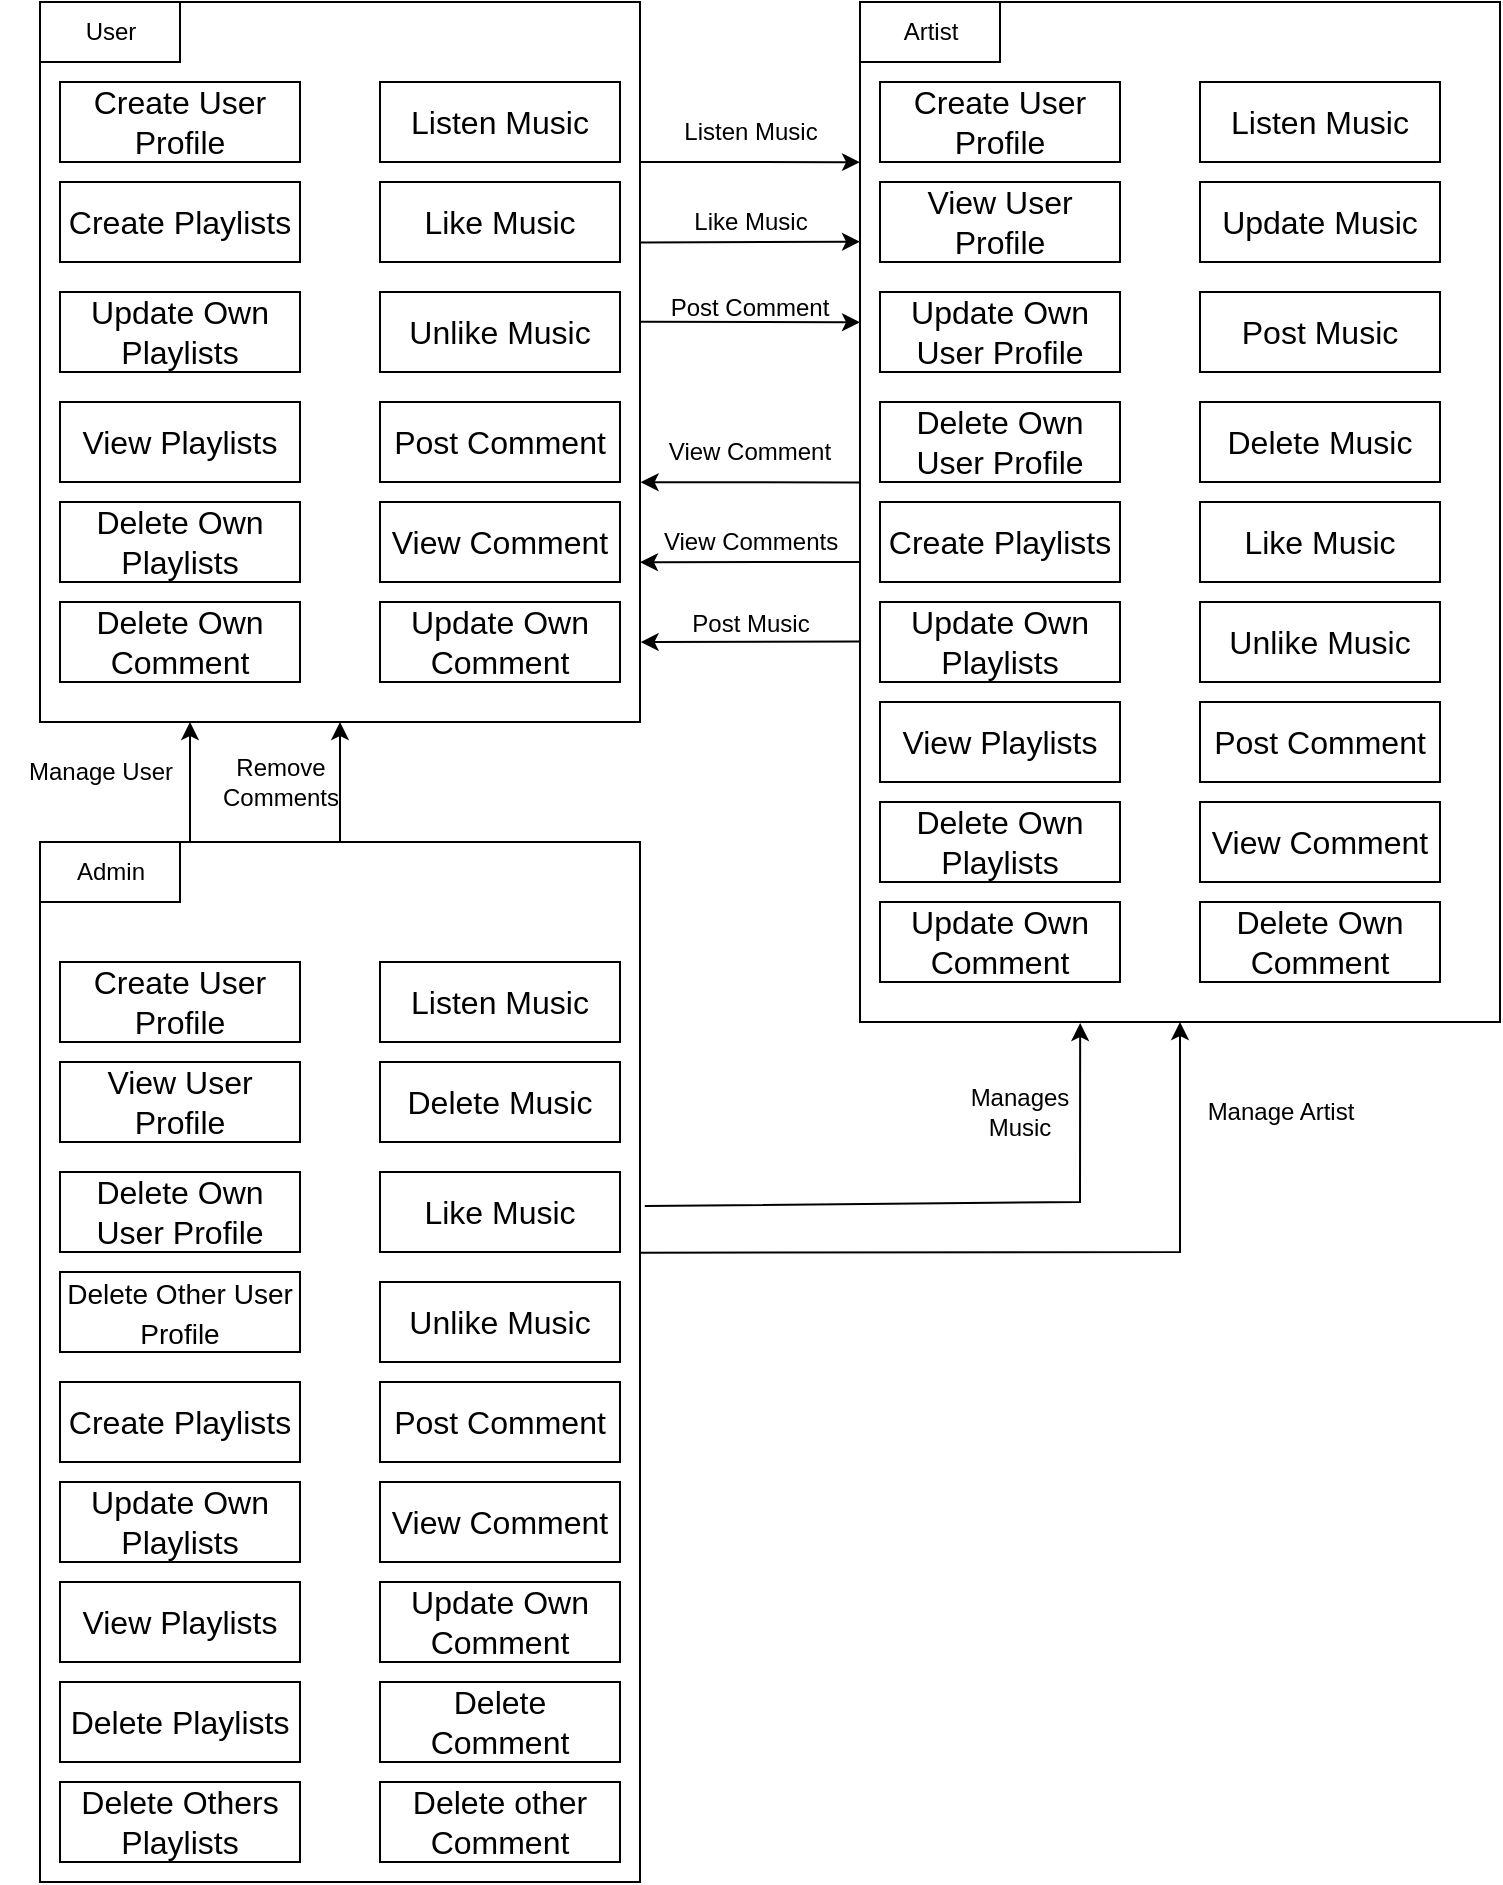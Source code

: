 <mxfile version="26.0.15">
  <diagram name="Page-1" id="zd4951VghuFBgSiTKifG">
    <mxGraphModel dx="1062" dy="619" grid="1" gridSize="10" guides="1" tooltips="1" connect="1" arrows="1" fold="1" page="1" pageScale="1" pageWidth="850" pageHeight="1100" math="0" shadow="0">
      <root>
        <mxCell id="0" />
        <mxCell id="1" parent="0" />
        <mxCell id="VssTWOe-dqne4Bf0Tcgv-1" value="" style="rounded=0;whiteSpace=wrap;html=1;" vertex="1" parent="1">
          <mxGeometry x="40" y="80" width="300" height="360" as="geometry" />
        </mxCell>
        <mxCell id="VssTWOe-dqne4Bf0Tcgv-2" value="" style="rounded=0;whiteSpace=wrap;html=1;" vertex="1" parent="1">
          <mxGeometry x="450" y="80" width="320" height="510" as="geometry" />
        </mxCell>
        <mxCell id="VssTWOe-dqne4Bf0Tcgv-4" value="" style="verticalLabelPosition=bottom;verticalAlign=top;html=1;shape=mxgraph.basic.rect;fillColor2=none;strokeWidth=1;size=20;indent=5;" vertex="1" parent="1">
          <mxGeometry x="40" y="80" width="70" height="30" as="geometry" />
        </mxCell>
        <mxCell id="VssTWOe-dqne4Bf0Tcgv-5" value="User" style="text;html=1;align=center;verticalAlign=middle;resizable=0;points=[];autosize=1;strokeColor=none;fillColor=none;" vertex="1" parent="1">
          <mxGeometry x="50" y="80" width="50" height="30" as="geometry" />
        </mxCell>
        <mxCell id="VssTWOe-dqne4Bf0Tcgv-6" value="" style="verticalLabelPosition=bottom;verticalAlign=top;html=1;shape=mxgraph.basic.rect;fillColor2=none;strokeWidth=1;size=20;indent=5;" vertex="1" parent="1">
          <mxGeometry x="450" y="80" width="70" height="30" as="geometry" />
        </mxCell>
        <mxCell id="VssTWOe-dqne4Bf0Tcgv-7" value="Artist" style="text;html=1;align=center;verticalAlign=middle;resizable=0;points=[];autosize=1;strokeColor=none;fillColor=none;" vertex="1" parent="1">
          <mxGeometry x="460" y="80" width="50" height="30" as="geometry" />
        </mxCell>
        <mxCell id="VssTWOe-dqne4Bf0Tcgv-10" value="" style="rounded=0;whiteSpace=wrap;html=1;" vertex="1" parent="1">
          <mxGeometry x="40" y="500" width="300" height="520" as="geometry" />
        </mxCell>
        <mxCell id="VssTWOe-dqne4Bf0Tcgv-12" value="Create User Profile" style="rounded=0;whiteSpace=wrap;html=1;fontSize=16;" vertex="1" parent="1">
          <mxGeometry x="50" y="120" width="120" height="40" as="geometry" />
        </mxCell>
        <mxCell id="VssTWOe-dqne4Bf0Tcgv-16" value="Listen Music" style="rounded=0;whiteSpace=wrap;html=1;fontSize=16;" vertex="1" parent="1">
          <mxGeometry x="210" y="120" width="120" height="40" as="geometry" />
        </mxCell>
        <mxCell id="VssTWOe-dqne4Bf0Tcgv-17" value="Like Music" style="rounded=0;whiteSpace=wrap;html=1;fontSize=16;" vertex="1" parent="1">
          <mxGeometry x="210" y="170" width="120" height="40" as="geometry" />
        </mxCell>
        <mxCell id="VssTWOe-dqne4Bf0Tcgv-18" value="Unlike Music" style="rounded=0;whiteSpace=wrap;html=1;fontSize=16;" vertex="1" parent="1">
          <mxGeometry x="210" y="225" width="120" height="40" as="geometry" />
        </mxCell>
        <mxCell id="VssTWOe-dqne4Bf0Tcgv-19" value="Create Playlists" style="rounded=0;whiteSpace=wrap;html=1;fontSize=16;" vertex="1" parent="1">
          <mxGeometry x="50" y="170" width="120" height="40" as="geometry" />
        </mxCell>
        <mxCell id="VssTWOe-dqne4Bf0Tcgv-20" value="View Playlists" style="rounded=0;whiteSpace=wrap;html=1;fontSize=16;" vertex="1" parent="1">
          <mxGeometry x="50" y="280" width="120" height="40" as="geometry" />
        </mxCell>
        <mxCell id="VssTWOe-dqne4Bf0Tcgv-21" value="Update Own Playlists" style="rounded=0;whiteSpace=wrap;html=1;fontSize=16;" vertex="1" parent="1">
          <mxGeometry x="50" y="225" width="120" height="40" as="geometry" />
        </mxCell>
        <mxCell id="VssTWOe-dqne4Bf0Tcgv-22" value="Delete O&lt;span style=&quot;background-color: transparent; color: light-dark(rgb(0, 0, 0), rgb(255, 255, 255));&quot;&gt;wn Playlists&lt;/span&gt;" style="rounded=0;whiteSpace=wrap;html=1;fontSize=16;" vertex="1" parent="1">
          <mxGeometry x="50" y="330" width="120" height="40" as="geometry" />
        </mxCell>
        <mxCell id="VssTWOe-dqne4Bf0Tcgv-23" value="Post Comment" style="rounded=0;whiteSpace=wrap;html=1;fontSize=16;" vertex="1" parent="1">
          <mxGeometry x="210" y="280" width="120" height="40" as="geometry" />
        </mxCell>
        <mxCell id="VssTWOe-dqne4Bf0Tcgv-24" value="View Comment" style="rounded=0;whiteSpace=wrap;html=1;fontSize=16;" vertex="1" parent="1">
          <mxGeometry x="210" y="330" width="120" height="40" as="geometry" />
        </mxCell>
        <mxCell id="VssTWOe-dqne4Bf0Tcgv-25" value="Update Own Comment" style="rounded=0;whiteSpace=wrap;html=1;fontSize=16;" vertex="1" parent="1">
          <mxGeometry x="210" y="380" width="120" height="40" as="geometry" />
        </mxCell>
        <mxCell id="VssTWOe-dqne4Bf0Tcgv-26" value="Delete Own Comment" style="rounded=0;whiteSpace=wrap;html=1;fontSize=16;" vertex="1" parent="1">
          <mxGeometry x="50" y="380" width="120" height="40" as="geometry" />
        </mxCell>
        <mxCell id="VssTWOe-dqne4Bf0Tcgv-28" value="Create User Profile" style="rounded=0;whiteSpace=wrap;html=1;fontSize=16;" vertex="1" parent="1">
          <mxGeometry x="460" y="120" width="120" height="40" as="geometry" />
        </mxCell>
        <mxCell id="VssTWOe-dqne4Bf0Tcgv-29" value="View User Profile" style="rounded=0;whiteSpace=wrap;html=1;fontSize=16;" vertex="1" parent="1">
          <mxGeometry x="460" y="170" width="120" height="40" as="geometry" />
        </mxCell>
        <mxCell id="VssTWOe-dqne4Bf0Tcgv-30" value="Update Own User Profile" style="rounded=0;whiteSpace=wrap;html=1;fontSize=16;" vertex="1" parent="1">
          <mxGeometry x="460" y="225" width="120" height="40" as="geometry" />
        </mxCell>
        <mxCell id="VssTWOe-dqne4Bf0Tcgv-31" value="Delete O&lt;span style=&quot;background-color: transparent; color: light-dark(rgb(0, 0, 0), rgb(255, 255, 255));&quot;&gt;wn User Profile&lt;/span&gt;" style="rounded=0;whiteSpace=wrap;html=1;fontSize=16;" vertex="1" parent="1">
          <mxGeometry x="460" y="280" width="120" height="40" as="geometry" />
        </mxCell>
        <mxCell id="VssTWOe-dqne4Bf0Tcgv-32" value="Create Playlists" style="rounded=0;whiteSpace=wrap;html=1;fontSize=16;" vertex="1" parent="1">
          <mxGeometry x="460" y="330" width="120" height="40" as="geometry" />
        </mxCell>
        <mxCell id="VssTWOe-dqne4Bf0Tcgv-33" value="View Playlists" style="rounded=0;whiteSpace=wrap;html=1;fontSize=16;" vertex="1" parent="1">
          <mxGeometry x="460" y="430" width="120" height="40" as="geometry" />
        </mxCell>
        <mxCell id="VssTWOe-dqne4Bf0Tcgv-34" value="Update Own Playlists" style="rounded=0;whiteSpace=wrap;html=1;fontSize=16;" vertex="1" parent="1">
          <mxGeometry x="460" y="380" width="120" height="40" as="geometry" />
        </mxCell>
        <mxCell id="VssTWOe-dqne4Bf0Tcgv-35" value="Delete O&lt;span style=&quot;background-color: transparent; color: light-dark(rgb(0, 0, 0), rgb(255, 255, 255));&quot;&gt;wn Playlists&lt;/span&gt;" style="rounded=0;whiteSpace=wrap;html=1;fontSize=16;" vertex="1" parent="1">
          <mxGeometry x="460" y="480" width="120" height="40" as="geometry" />
        </mxCell>
        <mxCell id="VssTWOe-dqne4Bf0Tcgv-36" value="Listen Music" style="rounded=0;whiteSpace=wrap;html=1;fontSize=16;" vertex="1" parent="1">
          <mxGeometry x="620" y="120" width="120" height="40" as="geometry" />
        </mxCell>
        <mxCell id="VssTWOe-dqne4Bf0Tcgv-37" value="Like Music" style="rounded=0;whiteSpace=wrap;html=1;fontSize=16;" vertex="1" parent="1">
          <mxGeometry x="620" y="330" width="120" height="40" as="geometry" />
        </mxCell>
        <mxCell id="VssTWOe-dqne4Bf0Tcgv-38" value="Unlike Music" style="rounded=0;whiteSpace=wrap;html=1;fontSize=16;" vertex="1" parent="1">
          <mxGeometry x="620" y="380" width="120" height="40" as="geometry" />
        </mxCell>
        <mxCell id="VssTWOe-dqne4Bf0Tcgv-39" value="Post Comment" style="rounded=0;whiteSpace=wrap;html=1;fontSize=16;" vertex="1" parent="1">
          <mxGeometry x="620" y="430" width="120" height="40" as="geometry" />
        </mxCell>
        <mxCell id="VssTWOe-dqne4Bf0Tcgv-40" value="View Comment" style="rounded=0;whiteSpace=wrap;html=1;fontSize=16;" vertex="1" parent="1">
          <mxGeometry x="620" y="480" width="120" height="40" as="geometry" />
        </mxCell>
        <mxCell id="VssTWOe-dqne4Bf0Tcgv-41" value="Update Own Comment" style="rounded=0;whiteSpace=wrap;html=1;fontSize=16;" vertex="1" parent="1">
          <mxGeometry x="460" y="530" width="120" height="40" as="geometry" />
        </mxCell>
        <mxCell id="VssTWOe-dqne4Bf0Tcgv-42" value="Delete Own Comment" style="rounded=0;whiteSpace=wrap;html=1;fontSize=16;" vertex="1" parent="1">
          <mxGeometry x="620" y="530" width="120" height="40" as="geometry" />
        </mxCell>
        <mxCell id="VssTWOe-dqne4Bf0Tcgv-43" value="Post Music" style="rounded=0;whiteSpace=wrap;html=1;fontSize=16;" vertex="1" parent="1">
          <mxGeometry x="620" y="225" width="120" height="40" as="geometry" />
        </mxCell>
        <mxCell id="VssTWOe-dqne4Bf0Tcgv-44" value="Update Music" style="rounded=0;whiteSpace=wrap;html=1;fontSize=16;" vertex="1" parent="1">
          <mxGeometry x="620" y="170" width="120" height="40" as="geometry" />
        </mxCell>
        <mxCell id="VssTWOe-dqne4Bf0Tcgv-45" value="Delete Music" style="rounded=0;whiteSpace=wrap;html=1;fontSize=16;" vertex="1" parent="1">
          <mxGeometry x="620" y="280" width="120" height="40" as="geometry" />
        </mxCell>
        <mxCell id="VssTWOe-dqne4Bf0Tcgv-46" value="Create User Profile" style="rounded=0;whiteSpace=wrap;html=1;fontSize=16;" vertex="1" parent="1">
          <mxGeometry x="50" y="560" width="120" height="40" as="geometry" />
        </mxCell>
        <mxCell id="VssTWOe-dqne4Bf0Tcgv-47" value="View User Profile" style="rounded=0;whiteSpace=wrap;html=1;fontSize=16;" vertex="1" parent="1">
          <mxGeometry x="50" y="610" width="120" height="40" as="geometry" />
        </mxCell>
        <mxCell id="VssTWOe-dqne4Bf0Tcgv-49" value="Delete O&lt;span style=&quot;background-color: transparent; color: light-dark(rgb(0, 0, 0), rgb(255, 255, 255));&quot;&gt;wn User Profile&lt;/span&gt;" style="rounded=0;whiteSpace=wrap;html=1;fontSize=16;" vertex="1" parent="1">
          <mxGeometry x="50" y="665" width="120" height="40" as="geometry" />
        </mxCell>
        <mxCell id="VssTWOe-dqne4Bf0Tcgv-50" value="Create Playlists" style="rounded=0;whiteSpace=wrap;html=1;fontSize=16;" vertex="1" parent="1">
          <mxGeometry x="50" y="770" width="120" height="40" as="geometry" />
        </mxCell>
        <mxCell id="VssTWOe-dqne4Bf0Tcgv-51" value="View Playlists" style="rounded=0;whiteSpace=wrap;html=1;fontSize=16;" vertex="1" parent="1">
          <mxGeometry x="50" y="870" width="120" height="40" as="geometry" />
        </mxCell>
        <mxCell id="VssTWOe-dqne4Bf0Tcgv-52" value="Update Own Playlists" style="rounded=0;whiteSpace=wrap;html=1;fontSize=16;" vertex="1" parent="1">
          <mxGeometry x="50" y="820" width="120" height="40" as="geometry" />
        </mxCell>
        <mxCell id="VssTWOe-dqne4Bf0Tcgv-53" value="Delete&lt;span style=&quot;background-color: transparent; color: light-dark(rgb(0, 0, 0), rgb(255, 255, 255));&quot;&gt;&amp;nbsp;Playlists&lt;/span&gt;" style="rounded=0;whiteSpace=wrap;html=1;fontSize=16;" vertex="1" parent="1">
          <mxGeometry x="50" y="920" width="120" height="40" as="geometry" />
        </mxCell>
        <mxCell id="VssTWOe-dqne4Bf0Tcgv-54" value="Listen Music" style="rounded=0;whiteSpace=wrap;html=1;fontSize=16;" vertex="1" parent="1">
          <mxGeometry x="210" y="560" width="120" height="40" as="geometry" />
        </mxCell>
        <mxCell id="VssTWOe-dqne4Bf0Tcgv-55" value="Like Music" style="rounded=0;whiteSpace=wrap;html=1;fontSize=16;" vertex="1" parent="1">
          <mxGeometry x="210" y="665" width="120" height="40" as="geometry" />
        </mxCell>
        <mxCell id="VssTWOe-dqne4Bf0Tcgv-56" value="Unlike Music" style="rounded=0;whiteSpace=wrap;html=1;fontSize=16;" vertex="1" parent="1">
          <mxGeometry x="210" y="720" width="120" height="40" as="geometry" />
        </mxCell>
        <mxCell id="VssTWOe-dqne4Bf0Tcgv-57" value="Post Comment" style="rounded=0;whiteSpace=wrap;html=1;fontSize=16;" vertex="1" parent="1">
          <mxGeometry x="210" y="770" width="120" height="40" as="geometry" />
        </mxCell>
        <mxCell id="VssTWOe-dqne4Bf0Tcgv-58" value="View Comment" style="rounded=0;whiteSpace=wrap;html=1;fontSize=16;" vertex="1" parent="1">
          <mxGeometry x="210" y="820" width="120" height="40" as="geometry" />
        </mxCell>
        <mxCell id="VssTWOe-dqne4Bf0Tcgv-59" value="Update Own Comment" style="rounded=0;whiteSpace=wrap;html=1;fontSize=16;" vertex="1" parent="1">
          <mxGeometry x="210" y="870" width="120" height="40" as="geometry" />
        </mxCell>
        <mxCell id="VssTWOe-dqne4Bf0Tcgv-60" value="Delete Comment" style="rounded=0;whiteSpace=wrap;html=1;fontSize=16;" vertex="1" parent="1">
          <mxGeometry x="210" y="920" width="120" height="40" as="geometry" />
        </mxCell>
        <mxCell id="VssTWOe-dqne4Bf0Tcgv-61" value="Delete Music" style="rounded=0;whiteSpace=wrap;html=1;fontSize=16;" vertex="1" parent="1">
          <mxGeometry x="210" y="610" width="120" height="40" as="geometry" />
        </mxCell>
        <mxCell id="VssTWOe-dqne4Bf0Tcgv-62" value="" style="verticalLabelPosition=bottom;verticalAlign=top;html=1;shape=mxgraph.basic.rect;fillColor2=none;strokeWidth=1;size=20;indent=5;" vertex="1" parent="1">
          <mxGeometry x="40" y="500" width="70" height="30" as="geometry" />
        </mxCell>
        <mxCell id="VssTWOe-dqne4Bf0Tcgv-63" value="Admin" style="text;html=1;align=center;verticalAlign=middle;resizable=0;points=[];autosize=1;strokeColor=none;fillColor=none;" vertex="1" parent="1">
          <mxGeometry x="45" y="500" width="60" height="30" as="geometry" />
        </mxCell>
        <mxCell id="VssTWOe-dqne4Bf0Tcgv-64" value="&lt;font style=&quot;font-size: 14px;&quot;&gt;Delete Other&lt;span style=&quot;background-color: transparent; color: light-dark(rgb(0, 0, 0), rgb(255, 255, 255));&quot;&gt;&amp;nbsp;User Profile&lt;/span&gt;&lt;/font&gt;" style="rounded=0;whiteSpace=wrap;html=1;fontSize=16;" vertex="1" parent="1">
          <mxGeometry x="50" y="715" width="120" height="40" as="geometry" />
        </mxCell>
        <mxCell id="VssTWOe-dqne4Bf0Tcgv-65" value="Delete&lt;span style=&quot;background-color: transparent; color: light-dark(rgb(0, 0, 0), rgb(255, 255, 255));&quot;&gt;&amp;nbsp;Others&lt;/span&gt;&lt;div&gt;&lt;span style=&quot;background-color: transparent; color: light-dark(rgb(0, 0, 0), rgb(255, 255, 255));&quot;&gt;Playlists&lt;/span&gt;&lt;/div&gt;" style="rounded=0;whiteSpace=wrap;html=1;fontSize=16;" vertex="1" parent="1">
          <mxGeometry x="50" y="970" width="120" height="40" as="geometry" />
        </mxCell>
        <mxCell id="VssTWOe-dqne4Bf0Tcgv-66" value="Delete other Comment" style="rounded=0;whiteSpace=wrap;html=1;fontSize=16;" vertex="1" parent="1">
          <mxGeometry x="210" y="970" width="120" height="40" as="geometry" />
        </mxCell>
        <mxCell id="VssTWOe-dqne4Bf0Tcgv-67" value="" style="endArrow=classic;html=1;rounded=0;exitX=0.25;exitY=0;exitDx=0;exitDy=0;entryX=0.25;entryY=1;entryDx=0;entryDy=0;" edge="1" parent="1" source="VssTWOe-dqne4Bf0Tcgv-10" target="VssTWOe-dqne4Bf0Tcgv-1">
          <mxGeometry width="50" height="50" relative="1" as="geometry">
            <mxPoint x="130" y="470" as="sourcePoint" />
            <mxPoint x="130" y="450" as="targetPoint" />
          </mxGeometry>
        </mxCell>
        <mxCell id="VssTWOe-dqne4Bf0Tcgv-68" value="Manage User" style="text;html=1;align=center;verticalAlign=middle;resizable=0;points=[];autosize=1;strokeColor=none;fillColor=none;" vertex="1" parent="1">
          <mxGeometry x="20" y="450" width="100" height="30" as="geometry" />
        </mxCell>
        <mxCell id="VssTWOe-dqne4Bf0Tcgv-69" value="" style="endArrow=classic;html=1;rounded=0;exitX=1;exitY=0.395;exitDx=0;exitDy=0;exitPerimeter=0;entryX=0.5;entryY=1;entryDx=0;entryDy=0;" edge="1" parent="1" source="VssTWOe-dqne4Bf0Tcgv-10" target="VssTWOe-dqne4Bf0Tcgv-2">
          <mxGeometry width="50" height="50" relative="1" as="geometry">
            <mxPoint x="490" y="710" as="sourcePoint" />
            <mxPoint x="540" y="660" as="targetPoint" />
            <Array as="points">
              <mxPoint x="610" y="705" />
            </Array>
          </mxGeometry>
        </mxCell>
        <mxCell id="VssTWOe-dqne4Bf0Tcgv-70" value="Manage Artist" style="text;html=1;align=center;verticalAlign=middle;resizable=0;points=[];autosize=1;strokeColor=none;fillColor=none;" vertex="1" parent="1">
          <mxGeometry x="610" y="620" width="100" height="30" as="geometry" />
        </mxCell>
        <mxCell id="VssTWOe-dqne4Bf0Tcgv-71" value="" style="endArrow=classic;html=1;rounded=0;entryX=0;entryY=0.157;entryDx=0;entryDy=0;entryPerimeter=0;" edge="1" parent="1" target="VssTWOe-dqne4Bf0Tcgv-2">
          <mxGeometry width="50" height="50" relative="1" as="geometry">
            <mxPoint x="340" y="160" as="sourcePoint" />
            <mxPoint x="400" y="140" as="targetPoint" />
          </mxGeometry>
        </mxCell>
        <mxCell id="VssTWOe-dqne4Bf0Tcgv-72" value="Listen Music" style="text;html=1;align=center;verticalAlign=middle;resizable=0;points=[];autosize=1;strokeColor=none;fillColor=none;" vertex="1" parent="1">
          <mxGeometry x="350" y="130" width="90" height="30" as="geometry" />
        </mxCell>
        <mxCell id="VssTWOe-dqne4Bf0Tcgv-74" value="" style="endArrow=classic;html=1;rounded=0;entryX=0;entryY=0.235;entryDx=0;entryDy=0;entryPerimeter=0;exitX=1;exitY=0.334;exitDx=0;exitDy=0;exitPerimeter=0;" edge="1" parent="1" source="VssTWOe-dqne4Bf0Tcgv-1" target="VssTWOe-dqne4Bf0Tcgv-2">
          <mxGeometry width="50" height="50" relative="1" as="geometry">
            <mxPoint x="350" y="290" as="sourcePoint" />
            <mxPoint x="400" y="240" as="targetPoint" />
          </mxGeometry>
        </mxCell>
        <mxCell id="VssTWOe-dqne4Bf0Tcgv-75" value="Like Music" style="text;html=1;align=center;verticalAlign=middle;resizable=0;points=[];autosize=1;strokeColor=none;fillColor=none;" vertex="1" parent="1">
          <mxGeometry x="355" y="175" width="80" height="30" as="geometry" />
        </mxCell>
        <mxCell id="VssTWOe-dqne4Bf0Tcgv-77" value="" style="endArrow=classic;html=1;rounded=0;entryX=1.001;entryY=0.889;entryDx=0;entryDy=0;entryPerimeter=0;exitX=0;exitY=0.627;exitDx=0;exitDy=0;exitPerimeter=0;" edge="1" parent="1" source="VssTWOe-dqne4Bf0Tcgv-2" target="VssTWOe-dqne4Bf0Tcgv-1">
          <mxGeometry width="50" height="50" relative="1" as="geometry">
            <mxPoint x="370" y="280" as="sourcePoint" />
            <mxPoint x="420" y="230" as="targetPoint" />
          </mxGeometry>
        </mxCell>
        <mxCell id="VssTWOe-dqne4Bf0Tcgv-78" value="Post Music" style="text;html=1;align=center;verticalAlign=middle;resizable=0;points=[];autosize=1;strokeColor=none;fillColor=none;" vertex="1" parent="1">
          <mxGeometry x="355" y="376" width="80" height="30" as="geometry" />
        </mxCell>
        <mxCell id="VssTWOe-dqne4Bf0Tcgv-79" value="" style="endArrow=classic;html=1;rounded=0;exitX=0;exitY=0.549;exitDx=0;exitDy=0;exitPerimeter=0;entryX=1;entryY=0.778;entryDx=0;entryDy=0;entryPerimeter=0;" edge="1" parent="1" source="VssTWOe-dqne4Bf0Tcgv-2" target="VssTWOe-dqne4Bf0Tcgv-1">
          <mxGeometry width="50" height="50" relative="1" as="geometry">
            <mxPoint x="350" y="370" as="sourcePoint" />
            <mxPoint x="400" y="320" as="targetPoint" />
          </mxGeometry>
        </mxCell>
        <mxCell id="VssTWOe-dqne4Bf0Tcgv-80" value="View Comments" style="text;html=1;align=center;verticalAlign=middle;resizable=0;points=[];autosize=1;strokeColor=none;fillColor=none;" vertex="1" parent="1">
          <mxGeometry x="340" y="335" width="110" height="30" as="geometry" />
        </mxCell>
        <mxCell id="VssTWOe-dqne4Bf0Tcgv-82" value="" style="endArrow=classic;html=1;rounded=0;exitX=1;exitY=0.444;exitDx=0;exitDy=0;exitPerimeter=0;entryX=0;entryY=0.314;entryDx=0;entryDy=0;entryPerimeter=0;" edge="1" parent="1" source="VssTWOe-dqne4Bf0Tcgv-1" target="VssTWOe-dqne4Bf0Tcgv-2">
          <mxGeometry width="50" height="50" relative="1" as="geometry">
            <mxPoint x="360" y="260" as="sourcePoint" />
            <mxPoint x="410" y="210" as="targetPoint" />
          </mxGeometry>
        </mxCell>
        <mxCell id="VssTWOe-dqne4Bf0Tcgv-83" value="Post Comment" style="text;html=1;align=center;verticalAlign=middle;whiteSpace=wrap;rounded=0;" vertex="1" parent="1">
          <mxGeometry x="350" y="218" width="90" height="30" as="geometry" />
        </mxCell>
        <mxCell id="VssTWOe-dqne4Bf0Tcgv-84" value="" style="endArrow=classic;html=1;rounded=0;entryX=1.001;entryY=0.667;entryDx=0;entryDy=0;entryPerimeter=0;exitX=0;exitY=0.471;exitDx=0;exitDy=0;exitPerimeter=0;" edge="1" parent="1" source="VssTWOe-dqne4Bf0Tcgv-2" target="VssTWOe-dqne4Bf0Tcgv-1">
          <mxGeometry width="50" height="50" relative="1" as="geometry">
            <mxPoint x="370" y="350" as="sourcePoint" />
            <mxPoint x="420" y="300" as="targetPoint" />
          </mxGeometry>
        </mxCell>
        <mxCell id="VssTWOe-dqne4Bf0Tcgv-86" value="View Comment" style="text;html=1;align=center;verticalAlign=middle;whiteSpace=wrap;rounded=0;" vertex="1" parent="1">
          <mxGeometry x="350" y="290" width="90" height="30" as="geometry" />
        </mxCell>
        <mxCell id="VssTWOe-dqne4Bf0Tcgv-87" value="" style="endArrow=classic;html=1;rounded=0;exitX=0.5;exitY=0;exitDx=0;exitDy=0;entryX=0.5;entryY=1;entryDx=0;entryDy=0;" edge="1" parent="1" source="VssTWOe-dqne4Bf0Tcgv-10" target="VssTWOe-dqne4Bf0Tcgv-1">
          <mxGeometry width="50" height="50" relative="1" as="geometry">
            <mxPoint x="140" y="500" as="sourcePoint" />
            <mxPoint x="190" y="450" as="targetPoint" />
          </mxGeometry>
        </mxCell>
        <mxCell id="VssTWOe-dqne4Bf0Tcgv-89" value="Remove&lt;div&gt;Comments&lt;/div&gt;" style="text;html=1;align=center;verticalAlign=middle;resizable=0;points=[];autosize=1;strokeColor=none;fillColor=none;" vertex="1" parent="1">
          <mxGeometry x="120" y="450" width="80" height="40" as="geometry" />
        </mxCell>
        <mxCell id="VssTWOe-dqne4Bf0Tcgv-91" value="" style="endArrow=classic;html=1;rounded=0;entryX=0.344;entryY=1.001;entryDx=0;entryDy=0;entryPerimeter=0;exitX=1.008;exitY=0.35;exitDx=0;exitDy=0;exitPerimeter=0;" edge="1" parent="1" source="VssTWOe-dqne4Bf0Tcgv-10" target="VssTWOe-dqne4Bf0Tcgv-2">
          <mxGeometry width="50" height="50" relative="1" as="geometry">
            <mxPoint x="450" y="810" as="sourcePoint" />
            <mxPoint x="500" y="760" as="targetPoint" />
            <Array as="points">
              <mxPoint x="560" y="680" />
            </Array>
          </mxGeometry>
        </mxCell>
        <mxCell id="VssTWOe-dqne4Bf0Tcgv-92" value="Manages Music" style="text;html=1;align=center;verticalAlign=middle;whiteSpace=wrap;rounded=0;" vertex="1" parent="1">
          <mxGeometry x="500" y="620" width="60" height="30" as="geometry" />
        </mxCell>
      </root>
    </mxGraphModel>
  </diagram>
</mxfile>
